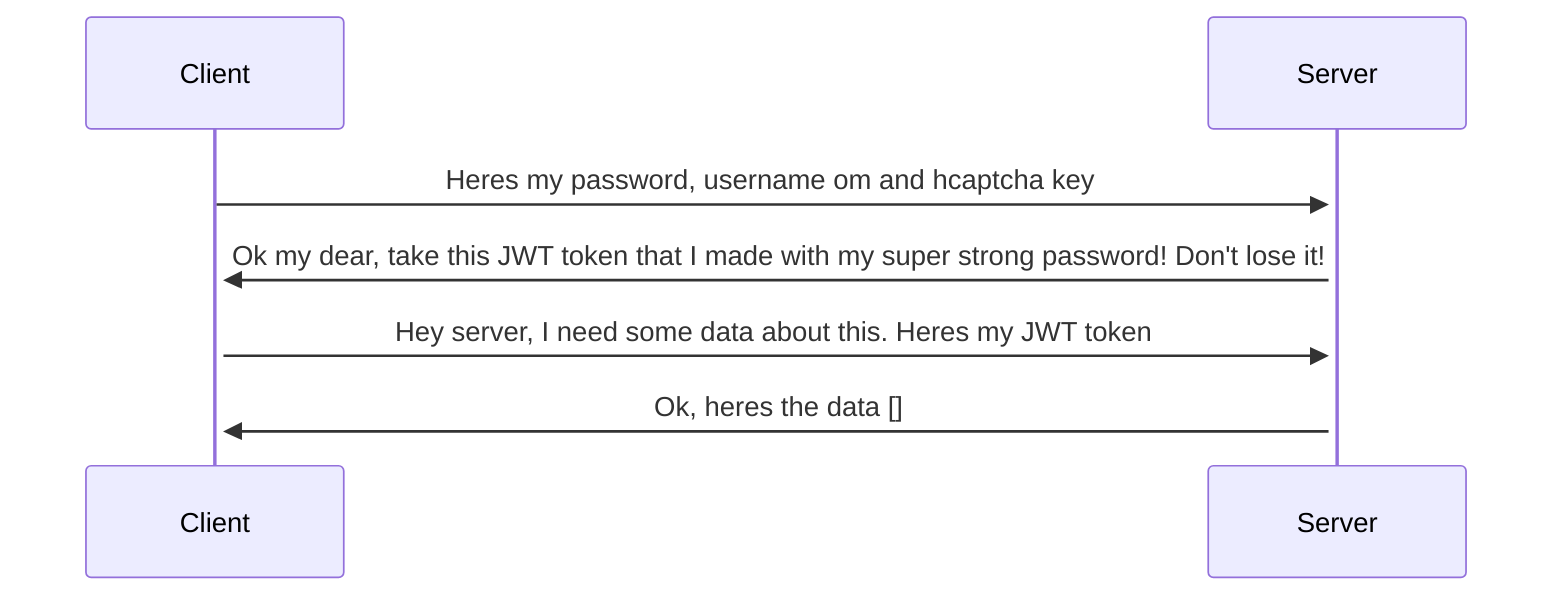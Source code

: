 sequenceDiagram
    Client->>+Server: Heres my password, username om and hcaptcha key
    Server->>+Client: Ok my dear, take this JWT token that I made with my super strong password! Don't lose it! 
    Client->>+Server: Hey server, I need some data about this. Heres my JWT token
    Server->>+Client: Ok, heres the data []